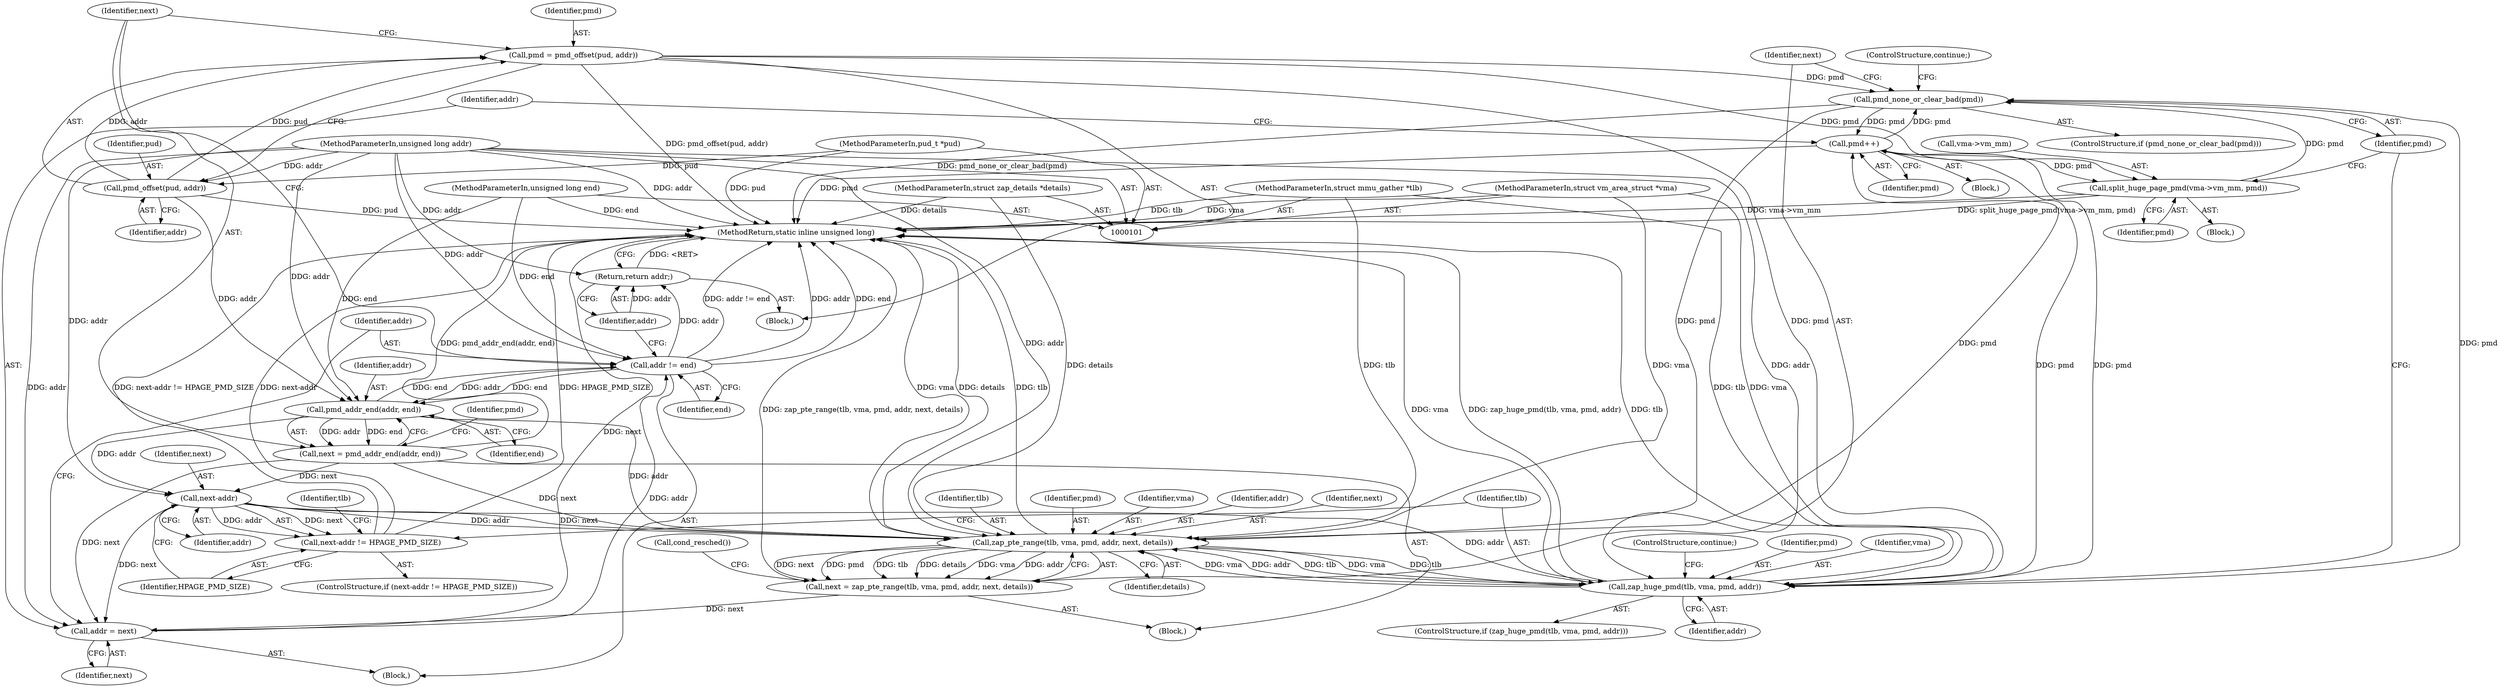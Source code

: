 digraph "1_linux_4a1d704194a441bf83c636004a479e01360ec850_6@pointer" {
"1000158" [label="(Call,pmd_none_or_clear_bad(pmd))"];
"1000144" [label="(Call,split_huge_page_pmd(vma->vm_mm, pmd))"];
"1000111" [label="(Call,pmd = pmd_offset(pud, addr))"];
"1000113" [label="(Call,pmd_offset(pud, addr))"];
"1000104" [label="(MethodParameterIn,pud_t *pud)"];
"1000105" [label="(MethodParameterIn,unsigned long addr)"];
"1000172" [label="(Call,pmd++)"];
"1000158" [label="(Call,pmd_none_or_clear_bad(pmd))"];
"1000151" [label="(Call,zap_huge_pmd(tlb, vma, pmd, addr))"];
"1000163" [label="(Call,zap_pte_range(tlb, vma, pmd, addr, next, details))"];
"1000102" [label="(MethodParameterIn,struct mmu_gather *tlb)"];
"1000103" [label="(MethodParameterIn,struct vm_area_struct *vma)"];
"1000130" [label="(Call,next-addr)"];
"1000118" [label="(Call,next = pmd_addr_end(addr, end))"];
"1000120" [label="(Call,pmd_addr_end(addr, end))"];
"1000178" [label="(Call,addr != end)"];
"1000175" [label="(Call,addr = next)"];
"1000161" [label="(Call,next = zap_pte_range(tlb, vma, pmd, addr, next, details))"];
"1000106" [label="(MethodParameterIn,unsigned long end)"];
"1000107" [label="(MethodParameterIn,struct zap_details *details)"];
"1000129" [label="(Call,next-addr != HPAGE_PMD_SIZE)"];
"1000181" [label="(Return,return addr;)"];
"1000108" [label="(Block,)"];
"1000105" [label="(MethodParameterIn,unsigned long addr)"];
"1000112" [label="(Identifier,pmd)"];
"1000114" [label="(Identifier,pud)"];
"1000181" [label="(Return,return addr;)"];
"1000164" [label="(Identifier,tlb)"];
"1000126" [label="(Identifier,pmd)"];
"1000178" [label="(Call,addr != end)"];
"1000131" [label="(Identifier,next)"];
"1000179" [label="(Identifier,addr)"];
"1000163" [label="(Call,zap_pte_range(tlb, vma, pmd, addr, next, details))"];
"1000171" [label="(Block,)"];
"1000118" [label="(Call,next = pmd_addr_end(addr, end))"];
"1000107" [label="(MethodParameterIn,struct zap_details *details)"];
"1000129" [label="(Call,next-addr != HPAGE_PMD_SIZE)"];
"1000102" [label="(MethodParameterIn,struct mmu_gather *tlb)"];
"1000141" [label="(Identifier,tlb)"];
"1000159" [label="(Identifier,pmd)"];
"1000183" [label="(MethodReturn,static inline unsigned long)"];
"1000155" [label="(Identifier,addr)"];
"1000180" [label="(Identifier,end)"];
"1000169" [label="(Identifier,details)"];
"1000106" [label="(MethodParameterIn,unsigned long end)"];
"1000134" [label="(Block,)"];
"1000119" [label="(Identifier,next)"];
"1000158" [label="(Call,pmd_none_or_clear_bad(pmd))"];
"1000151" [label="(Call,zap_huge_pmd(tlb, vma, pmd, addr))"];
"1000130" [label="(Call,next-addr)"];
"1000176" [label="(Identifier,addr)"];
"1000156" [label="(ControlStructure,continue;)"];
"1000172" [label="(Call,pmd++)"];
"1000162" [label="(Identifier,next)"];
"1000150" [label="(ControlStructure,if (zap_huge_pmd(tlb, vma, pmd, addr)))"];
"1000166" [label="(Identifier,pmd)"];
"1000133" [label="(Identifier,HPAGE_PMD_SIZE)"];
"1000165" [label="(Identifier,vma)"];
"1000117" [label="(Block,)"];
"1000182" [label="(Identifier,addr)"];
"1000154" [label="(Identifier,pmd)"];
"1000122" [label="(Identifier,end)"];
"1000145" [label="(Call,vma->vm_mm)"];
"1000148" [label="(Identifier,pmd)"];
"1000167" [label="(Identifier,addr)"];
"1000170" [label="(Call,cond_resched())"];
"1000152" [label="(Identifier,tlb)"];
"1000174" [label="(Block,)"];
"1000153" [label="(Identifier,vma)"];
"1000173" [label="(Identifier,pmd)"];
"1000168" [label="(Identifier,next)"];
"1000104" [label="(MethodParameterIn,pud_t *pud)"];
"1000115" [label="(Identifier,addr)"];
"1000103" [label="(MethodParameterIn,struct vm_area_struct *vma)"];
"1000157" [label="(ControlStructure,if (pmd_none_or_clear_bad(pmd)))"];
"1000177" [label="(Identifier,next)"];
"1000111" [label="(Call,pmd = pmd_offset(pud, addr))"];
"1000144" [label="(Call,split_huge_page_pmd(vma->vm_mm, pmd))"];
"1000175" [label="(Call,addr = next)"];
"1000132" [label="(Identifier,addr)"];
"1000121" [label="(Identifier,addr)"];
"1000113" [label="(Call,pmd_offset(pud, addr))"];
"1000128" [label="(ControlStructure,if (next-addr != HPAGE_PMD_SIZE))"];
"1000161" [label="(Call,next = zap_pte_range(tlb, vma, pmd, addr, next, details))"];
"1000160" [label="(ControlStructure,continue;)"];
"1000120" [label="(Call,pmd_addr_end(addr, end))"];
"1000158" -> "1000157"  [label="AST: "];
"1000158" -> "1000159"  [label="CFG: "];
"1000159" -> "1000158"  [label="AST: "];
"1000160" -> "1000158"  [label="CFG: "];
"1000162" -> "1000158"  [label="CFG: "];
"1000158" -> "1000183"  [label="DDG: pmd_none_or_clear_bad(pmd)"];
"1000144" -> "1000158"  [label="DDG: pmd"];
"1000111" -> "1000158"  [label="DDG: pmd"];
"1000151" -> "1000158"  [label="DDG: pmd"];
"1000172" -> "1000158"  [label="DDG: pmd"];
"1000158" -> "1000163"  [label="DDG: pmd"];
"1000158" -> "1000172"  [label="DDG: pmd"];
"1000144" -> "1000134"  [label="AST: "];
"1000144" -> "1000148"  [label="CFG: "];
"1000145" -> "1000144"  [label="AST: "];
"1000148" -> "1000144"  [label="AST: "];
"1000159" -> "1000144"  [label="CFG: "];
"1000144" -> "1000183"  [label="DDG: split_huge_page_pmd(vma->vm_mm, pmd)"];
"1000144" -> "1000183"  [label="DDG: vma->vm_mm"];
"1000111" -> "1000144"  [label="DDG: pmd"];
"1000172" -> "1000144"  [label="DDG: pmd"];
"1000111" -> "1000108"  [label="AST: "];
"1000111" -> "1000113"  [label="CFG: "];
"1000112" -> "1000111"  [label="AST: "];
"1000113" -> "1000111"  [label="AST: "];
"1000119" -> "1000111"  [label="CFG: "];
"1000111" -> "1000183"  [label="DDG: pmd_offset(pud, addr)"];
"1000113" -> "1000111"  [label="DDG: pud"];
"1000113" -> "1000111"  [label="DDG: addr"];
"1000111" -> "1000151"  [label="DDG: pmd"];
"1000113" -> "1000115"  [label="CFG: "];
"1000114" -> "1000113"  [label="AST: "];
"1000115" -> "1000113"  [label="AST: "];
"1000113" -> "1000183"  [label="DDG: pud"];
"1000104" -> "1000113"  [label="DDG: pud"];
"1000105" -> "1000113"  [label="DDG: addr"];
"1000113" -> "1000120"  [label="DDG: addr"];
"1000104" -> "1000101"  [label="AST: "];
"1000104" -> "1000183"  [label="DDG: pud"];
"1000105" -> "1000101"  [label="AST: "];
"1000105" -> "1000183"  [label="DDG: addr"];
"1000105" -> "1000120"  [label="DDG: addr"];
"1000105" -> "1000130"  [label="DDG: addr"];
"1000105" -> "1000151"  [label="DDG: addr"];
"1000105" -> "1000163"  [label="DDG: addr"];
"1000105" -> "1000175"  [label="DDG: addr"];
"1000105" -> "1000178"  [label="DDG: addr"];
"1000105" -> "1000181"  [label="DDG: addr"];
"1000172" -> "1000171"  [label="AST: "];
"1000172" -> "1000173"  [label="CFG: "];
"1000173" -> "1000172"  [label="AST: "];
"1000176" -> "1000172"  [label="CFG: "];
"1000172" -> "1000183"  [label="DDG: pmd"];
"1000172" -> "1000151"  [label="DDG: pmd"];
"1000163" -> "1000172"  [label="DDG: pmd"];
"1000151" -> "1000172"  [label="DDG: pmd"];
"1000151" -> "1000150"  [label="AST: "];
"1000151" -> "1000155"  [label="CFG: "];
"1000152" -> "1000151"  [label="AST: "];
"1000153" -> "1000151"  [label="AST: "];
"1000154" -> "1000151"  [label="AST: "];
"1000155" -> "1000151"  [label="AST: "];
"1000156" -> "1000151"  [label="CFG: "];
"1000159" -> "1000151"  [label="CFG: "];
"1000151" -> "1000183"  [label="DDG: tlb"];
"1000151" -> "1000183"  [label="DDG: vma"];
"1000151" -> "1000183"  [label="DDG: zap_huge_pmd(tlb, vma, pmd, addr)"];
"1000163" -> "1000151"  [label="DDG: tlb"];
"1000163" -> "1000151"  [label="DDG: vma"];
"1000102" -> "1000151"  [label="DDG: tlb"];
"1000103" -> "1000151"  [label="DDG: vma"];
"1000130" -> "1000151"  [label="DDG: addr"];
"1000151" -> "1000163"  [label="DDG: tlb"];
"1000151" -> "1000163"  [label="DDG: vma"];
"1000151" -> "1000163"  [label="DDG: addr"];
"1000163" -> "1000161"  [label="AST: "];
"1000163" -> "1000169"  [label="CFG: "];
"1000164" -> "1000163"  [label="AST: "];
"1000165" -> "1000163"  [label="AST: "];
"1000166" -> "1000163"  [label="AST: "];
"1000167" -> "1000163"  [label="AST: "];
"1000168" -> "1000163"  [label="AST: "];
"1000169" -> "1000163"  [label="AST: "];
"1000161" -> "1000163"  [label="CFG: "];
"1000163" -> "1000183"  [label="DDG: details"];
"1000163" -> "1000183"  [label="DDG: tlb"];
"1000163" -> "1000183"  [label="DDG: vma"];
"1000163" -> "1000161"  [label="DDG: next"];
"1000163" -> "1000161"  [label="DDG: pmd"];
"1000163" -> "1000161"  [label="DDG: tlb"];
"1000163" -> "1000161"  [label="DDG: details"];
"1000163" -> "1000161"  [label="DDG: vma"];
"1000163" -> "1000161"  [label="DDG: addr"];
"1000102" -> "1000163"  [label="DDG: tlb"];
"1000103" -> "1000163"  [label="DDG: vma"];
"1000130" -> "1000163"  [label="DDG: addr"];
"1000130" -> "1000163"  [label="DDG: next"];
"1000120" -> "1000163"  [label="DDG: addr"];
"1000118" -> "1000163"  [label="DDG: next"];
"1000107" -> "1000163"  [label="DDG: details"];
"1000102" -> "1000101"  [label="AST: "];
"1000102" -> "1000183"  [label="DDG: tlb"];
"1000103" -> "1000101"  [label="AST: "];
"1000103" -> "1000183"  [label="DDG: vma"];
"1000130" -> "1000129"  [label="AST: "];
"1000130" -> "1000132"  [label="CFG: "];
"1000131" -> "1000130"  [label="AST: "];
"1000132" -> "1000130"  [label="AST: "];
"1000133" -> "1000130"  [label="CFG: "];
"1000130" -> "1000129"  [label="DDG: next"];
"1000130" -> "1000129"  [label="DDG: addr"];
"1000118" -> "1000130"  [label="DDG: next"];
"1000120" -> "1000130"  [label="DDG: addr"];
"1000130" -> "1000175"  [label="DDG: next"];
"1000118" -> "1000117"  [label="AST: "];
"1000118" -> "1000120"  [label="CFG: "];
"1000119" -> "1000118"  [label="AST: "];
"1000120" -> "1000118"  [label="AST: "];
"1000126" -> "1000118"  [label="CFG: "];
"1000118" -> "1000183"  [label="DDG: pmd_addr_end(addr, end)"];
"1000120" -> "1000118"  [label="DDG: addr"];
"1000120" -> "1000118"  [label="DDG: end"];
"1000118" -> "1000175"  [label="DDG: next"];
"1000120" -> "1000122"  [label="CFG: "];
"1000121" -> "1000120"  [label="AST: "];
"1000122" -> "1000120"  [label="AST: "];
"1000178" -> "1000120"  [label="DDG: addr"];
"1000178" -> "1000120"  [label="DDG: end"];
"1000106" -> "1000120"  [label="DDG: end"];
"1000120" -> "1000178"  [label="DDG: end"];
"1000178" -> "1000174"  [label="AST: "];
"1000178" -> "1000180"  [label="CFG: "];
"1000179" -> "1000178"  [label="AST: "];
"1000180" -> "1000178"  [label="AST: "];
"1000119" -> "1000178"  [label="CFG: "];
"1000182" -> "1000178"  [label="CFG: "];
"1000178" -> "1000183"  [label="DDG: addr != end"];
"1000178" -> "1000183"  [label="DDG: end"];
"1000178" -> "1000183"  [label="DDG: addr"];
"1000175" -> "1000178"  [label="DDG: addr"];
"1000106" -> "1000178"  [label="DDG: end"];
"1000178" -> "1000181"  [label="DDG: addr"];
"1000175" -> "1000174"  [label="AST: "];
"1000175" -> "1000177"  [label="CFG: "];
"1000176" -> "1000175"  [label="AST: "];
"1000177" -> "1000175"  [label="AST: "];
"1000179" -> "1000175"  [label="CFG: "];
"1000175" -> "1000183"  [label="DDG: next"];
"1000161" -> "1000175"  [label="DDG: next"];
"1000161" -> "1000117"  [label="AST: "];
"1000162" -> "1000161"  [label="AST: "];
"1000170" -> "1000161"  [label="CFG: "];
"1000161" -> "1000183"  [label="DDG: zap_pte_range(tlb, vma, pmd, addr, next, details)"];
"1000106" -> "1000101"  [label="AST: "];
"1000106" -> "1000183"  [label="DDG: end"];
"1000107" -> "1000101"  [label="AST: "];
"1000107" -> "1000183"  [label="DDG: details"];
"1000129" -> "1000128"  [label="AST: "];
"1000129" -> "1000133"  [label="CFG: "];
"1000133" -> "1000129"  [label="AST: "];
"1000141" -> "1000129"  [label="CFG: "];
"1000152" -> "1000129"  [label="CFG: "];
"1000129" -> "1000183"  [label="DDG: next-addr"];
"1000129" -> "1000183"  [label="DDG: next-addr != HPAGE_PMD_SIZE"];
"1000129" -> "1000183"  [label="DDG: HPAGE_PMD_SIZE"];
"1000181" -> "1000108"  [label="AST: "];
"1000181" -> "1000182"  [label="CFG: "];
"1000182" -> "1000181"  [label="AST: "];
"1000183" -> "1000181"  [label="CFG: "];
"1000181" -> "1000183"  [label="DDG: <RET>"];
"1000182" -> "1000181"  [label="DDG: addr"];
}
